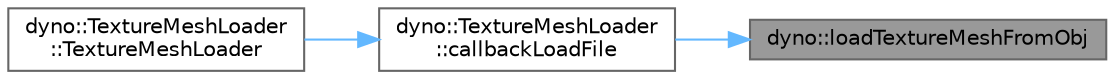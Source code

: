 digraph "dyno::loadTextureMeshFromObj"
{
 // LATEX_PDF_SIZE
  bgcolor="transparent";
  edge [fontname=Helvetica,fontsize=10,labelfontname=Helvetica,labelfontsize=10];
  node [fontname=Helvetica,fontsize=10,shape=box,height=0.2,width=0.4];
  rankdir="RL";
  Node1 [id="Node000001",label="dyno::loadTextureMeshFromObj",height=0.2,width=0.4,color="gray40", fillcolor="grey60", style="filled", fontcolor="black",tooltip=" "];
  Node1 -> Node2 [id="edge1_Node000001_Node000002",dir="back",color="steelblue1",style="solid",tooltip=" "];
  Node2 [id="Node000002",label="dyno::TextureMeshLoader\l::callbackLoadFile",height=0.2,width=0.4,color="grey40", fillcolor="white", style="filled",URL="$classdyno_1_1_texture_mesh_loader.html#aee3f7c72269719916f0479aee7ca4217",tooltip=" "];
  Node2 -> Node3 [id="edge2_Node000002_Node000003",dir="back",color="steelblue1",style="solid",tooltip=" "];
  Node3 [id="Node000003",label="dyno::TextureMeshLoader\l::TextureMeshLoader",height=0.2,width=0.4,color="grey40", fillcolor="white", style="filled",URL="$classdyno_1_1_texture_mesh_loader.html#a495921b758b171c1e61dbc711b49513d",tooltip=" "];
}
